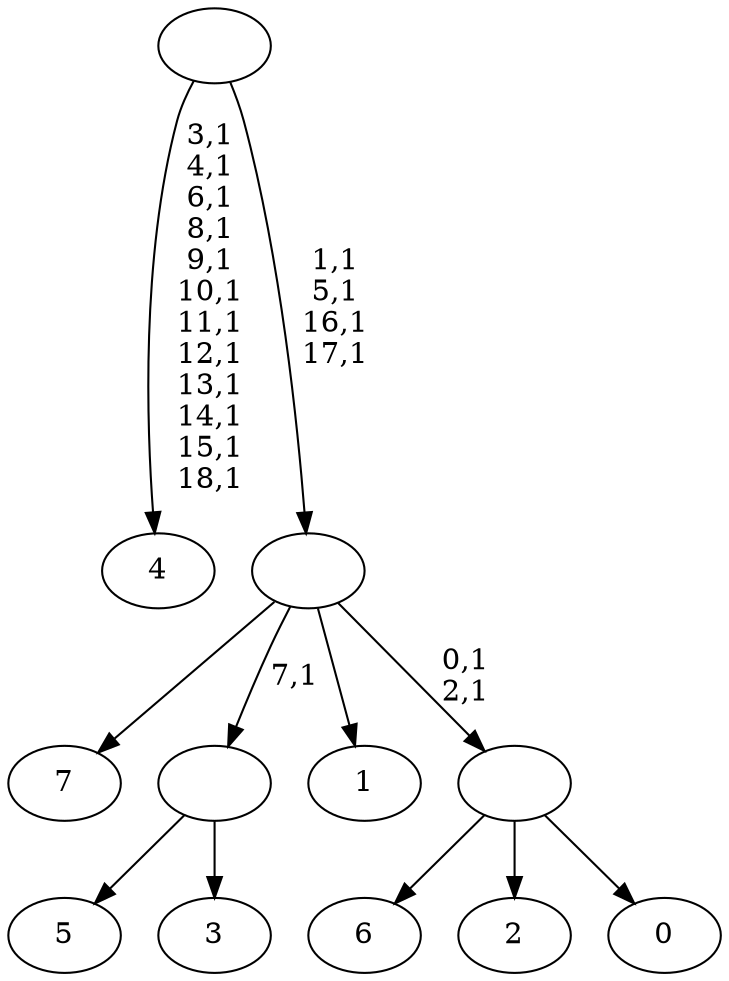 digraph T {
	27 [label="7"]
	26 [label="6"]
	25 [label="5"]
	24 [label="4"]
	11 [label="3"]
	10 [label=""]
	9 [label="2"]
	8 [label="1"]
	7 [label="0"]
	6 [label=""]
	4 [label=""]
	0 [label=""]
	10 -> 25 [label=""]
	10 -> 11 [label=""]
	6 -> 26 [label=""]
	6 -> 9 [label=""]
	6 -> 7 [label=""]
	4 -> 6 [label="0,1\n2,1"]
	4 -> 27 [label=""]
	4 -> 10 [label="7,1"]
	4 -> 8 [label=""]
	0 -> 4 [label="1,1\n5,1\n16,1\n17,1"]
	0 -> 24 [label="3,1\n4,1\n6,1\n8,1\n9,1\n10,1\n11,1\n12,1\n13,1\n14,1\n15,1\n18,1"]
}
